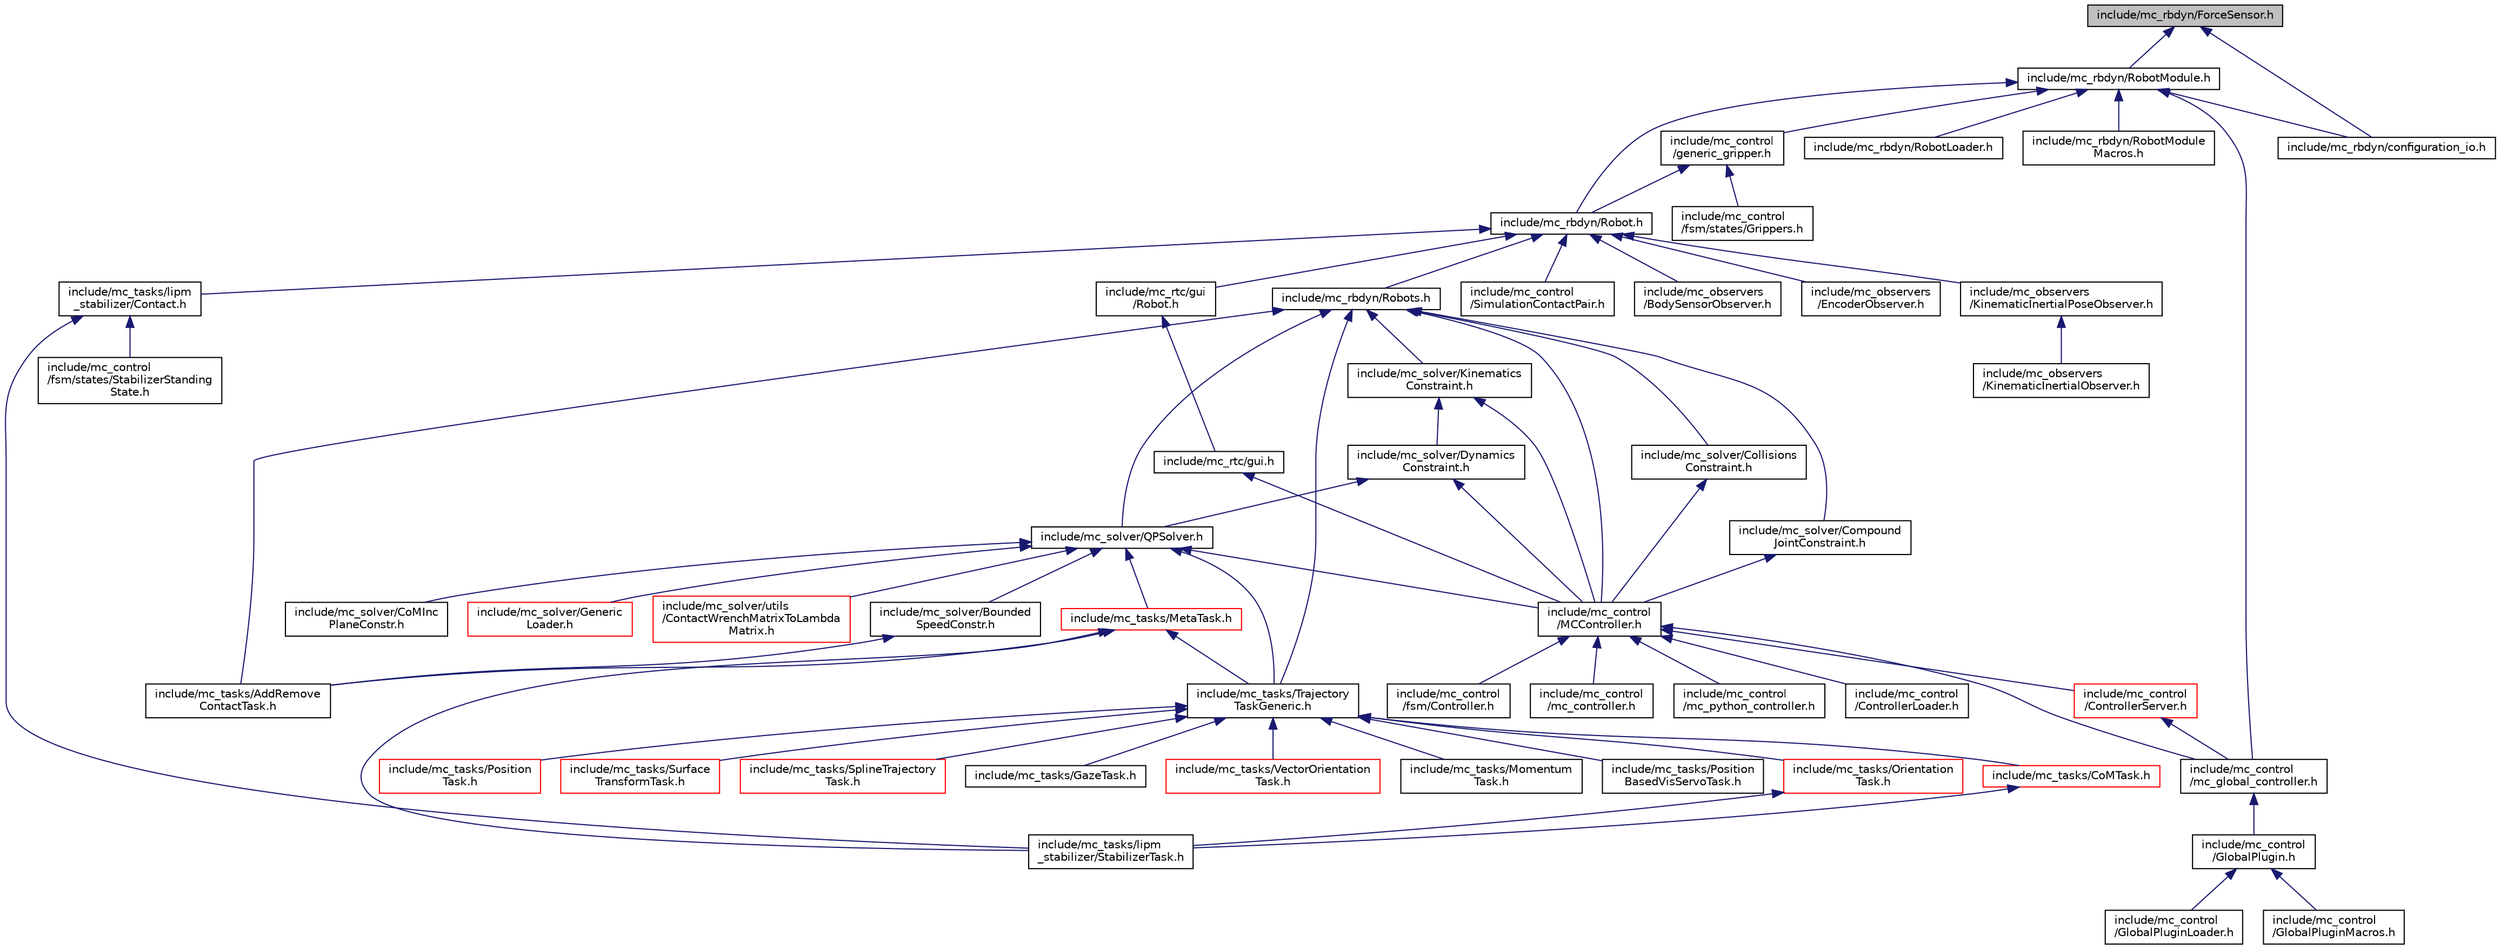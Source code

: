 digraph "include/mc_rbdyn/ForceSensor.h"
{
 // INTERACTIVE_SVG=YES
  edge [fontname="Helvetica",fontsize="10",labelfontname="Helvetica",labelfontsize="10"];
  node [fontname="Helvetica",fontsize="10",shape=record];
  Node6 [label="include/mc_rbdyn/ForceSensor.h",height=0.2,width=0.4,color="black", fillcolor="grey75", style="filled", fontcolor="black"];
  Node6 -> Node7 [dir="back",color="midnightblue",fontsize="10",style="solid",fontname="Helvetica"];
  Node7 [label="include/mc_rbdyn/RobotModule.h",height=0.2,width=0.4,color="black", fillcolor="white", style="filled",URL="$RobotModule_8h.html"];
  Node7 -> Node8 [dir="back",color="midnightblue",fontsize="10",style="solid",fontname="Helvetica"];
  Node8 [label="include/mc_rbdyn/Robot.h",height=0.2,width=0.4,color="black", fillcolor="white", style="filled",URL="$mc__rbdyn_2Robot_8h.html"];
  Node8 -> Node9 [dir="back",color="midnightblue",fontsize="10",style="solid",fontname="Helvetica"];
  Node9 [label="include/mc_rbdyn/Robots.h",height=0.2,width=0.4,color="black", fillcolor="white", style="filled",URL="$Robots_8h.html"];
  Node9 -> Node10 [dir="back",color="midnightblue",fontsize="10",style="solid",fontname="Helvetica"];
  Node10 [label="include/mc_solver/QPSolver.h",height=0.2,width=0.4,color="black", fillcolor="white", style="filled",URL="$QPSolver_8h.html"];
  Node10 -> Node11 [dir="back",color="midnightblue",fontsize="10",style="solid",fontname="Helvetica"];
  Node11 [label="include/mc_tasks/MetaTask.h",height=0.2,width=0.4,color="red", fillcolor="white", style="filled",URL="$MetaTask_8h.html"];
  Node11 -> Node41 [dir="back",color="midnightblue",fontsize="10",style="solid",fontname="Helvetica"];
  Node41 [label="include/mc_tasks/Trajectory\lTaskGeneric.h",height=0.2,width=0.4,color="black", fillcolor="white", style="filled",URL="$TrajectoryTaskGeneric_8h.html"];
  Node41 -> Node42 [dir="back",color="midnightblue",fontsize="10",style="solid",fontname="Helvetica"];
  Node42 [label="include/mc_tasks/Orientation\lTask.h",height=0.2,width=0.4,color="red", fillcolor="white", style="filled",URL="$OrientationTask_8h.html"];
  Node42 -> Node46 [dir="back",color="midnightblue",fontsize="10",style="solid",fontname="Helvetica"];
  Node46 [label="include/mc_tasks/lipm\l_stabilizer/StabilizerTask.h",height=0.2,width=0.4,color="black", fillcolor="white", style="filled",URL="$StabilizerTask_8h.html"];
  Node41 -> Node47 [dir="back",color="midnightblue",fontsize="10",style="solid",fontname="Helvetica"];
  Node47 [label="include/mc_tasks/Position\lTask.h",height=0.2,width=0.4,color="red", fillcolor="white", style="filled",URL="$PositionTask_8h.html"];
  Node41 -> Node48 [dir="back",color="midnightblue",fontsize="10",style="solid",fontname="Helvetica"];
  Node48 [label="include/mc_tasks/CoMTask.h",height=0.2,width=0.4,color="red", fillcolor="white", style="filled",URL="$CoMTask_8h.html"];
  Node48 -> Node46 [dir="back",color="midnightblue",fontsize="10",style="solid",fontname="Helvetica"];
  Node41 -> Node49 [dir="back",color="midnightblue",fontsize="10",style="solid",fontname="Helvetica"];
  Node49 [label="include/mc_tasks/Surface\lTransformTask.h",height=0.2,width=0.4,color="red", fillcolor="white", style="filled",URL="$SurfaceTransformTask_8h.html"];
  Node41 -> Node54 [dir="back",color="midnightblue",fontsize="10",style="solid",fontname="Helvetica"];
  Node54 [label="include/mc_tasks/SplineTrajectory\lTask.h",height=0.2,width=0.4,color="red", fillcolor="white", style="filled",URL="$SplineTrajectoryTask_8h.html"];
  Node41 -> Node57 [dir="back",color="midnightblue",fontsize="10",style="solid",fontname="Helvetica"];
  Node57 [label="include/mc_tasks/GazeTask.h",height=0.2,width=0.4,color="black", fillcolor="white", style="filled",URL="$GazeTask_8h.html"];
  Node41 -> Node58 [dir="back",color="midnightblue",fontsize="10",style="solid",fontname="Helvetica"];
  Node58 [label="include/mc_tasks/VectorOrientation\lTask.h",height=0.2,width=0.4,color="red", fillcolor="white", style="filled",URL="$VectorOrientationTask_8h.html"];
  Node41 -> Node62 [dir="back",color="midnightblue",fontsize="10",style="solid",fontname="Helvetica"];
  Node62 [label="include/mc_tasks/Momentum\lTask.h",height=0.2,width=0.4,color="black", fillcolor="white", style="filled",URL="$MomentumTask_8h.html"];
  Node41 -> Node63 [dir="back",color="midnightblue",fontsize="10",style="solid",fontname="Helvetica"];
  Node63 [label="include/mc_tasks/Position\lBasedVisServoTask.h",height=0.2,width=0.4,color="black", fillcolor="white", style="filled",URL="$PositionBasedVisServoTask_8h.html"];
  Node11 -> Node64 [dir="back",color="midnightblue",fontsize="10",style="solid",fontname="Helvetica"];
  Node64 [label="include/mc_tasks/AddRemove\lContactTask.h",height=0.2,width=0.4,color="black", fillcolor="white", style="filled",URL="$AddRemoveContactTask_8h.html"];
  Node11 -> Node46 [dir="back",color="midnightblue",fontsize="10",style="solid",fontname="Helvetica"];
  Node10 -> Node16 [dir="back",color="midnightblue",fontsize="10",style="solid",fontname="Helvetica"];
  Node16 [label="include/mc_control\l/MCController.h",height=0.2,width=0.4,color="black", fillcolor="white", style="filled",URL="$MCController_8h.html"];
  Node16 -> Node17 [dir="back",color="midnightblue",fontsize="10",style="solid",fontname="Helvetica"];
  Node17 [label="include/mc_control\l/ControllerServer.h",height=0.2,width=0.4,color="red", fillcolor="white", style="filled",URL="$ControllerServer_8h.html"];
  Node17 -> Node19 [dir="back",color="midnightblue",fontsize="10",style="solid",fontname="Helvetica"];
  Node19 [label="include/mc_control\l/mc_global_controller.h",height=0.2,width=0.4,color="black", fillcolor="white", style="filled",URL="$mc__global__controller_8h.html"];
  Node19 -> Node20 [dir="back",color="midnightblue",fontsize="10",style="solid",fontname="Helvetica"];
  Node20 [label="include/mc_control\l/GlobalPlugin.h",height=0.2,width=0.4,color="black", fillcolor="white", style="filled",URL="$GlobalPlugin_8h.html"];
  Node20 -> Node21 [dir="back",color="midnightblue",fontsize="10",style="solid",fontname="Helvetica"];
  Node21 [label="include/mc_control\l/GlobalPluginLoader.h",height=0.2,width=0.4,color="black", fillcolor="white", style="filled",URL="$GlobalPluginLoader_8h.html"];
  Node20 -> Node22 [dir="back",color="midnightblue",fontsize="10",style="solid",fontname="Helvetica"];
  Node22 [label="include/mc_control\l/GlobalPluginMacros.h",height=0.2,width=0.4,color="black", fillcolor="white", style="filled",URL="$GlobalPluginMacros_8h.html"];
  Node16 -> Node23 [dir="back",color="midnightblue",fontsize="10",style="solid",fontname="Helvetica"];
  Node23 [label="include/mc_control\l/ControllerLoader.h",height=0.2,width=0.4,color="black", fillcolor="white", style="filled",URL="$ControllerLoader_8h.html"];
  Node16 -> Node24 [dir="back",color="midnightblue",fontsize="10",style="solid",fontname="Helvetica"];
  Node24 [label="include/mc_control\l/fsm/Controller.h",height=0.2,width=0.4,color="black", fillcolor="white", style="filled",URL="$Controller_8h.html"];
  Node16 -> Node19 [dir="back",color="midnightblue",fontsize="10",style="solid",fontname="Helvetica"];
  Node16 -> Node25 [dir="back",color="midnightblue",fontsize="10",style="solid",fontname="Helvetica"];
  Node25 [label="include/mc_control\l/mc_controller.h",height=0.2,width=0.4,color="black", fillcolor="white", style="filled",URL="$mc__controller_8h.html"];
  Node16 -> Node26 [dir="back",color="midnightblue",fontsize="10",style="solid",fontname="Helvetica"];
  Node26 [label="include/mc_control\l/mc_python_controller.h",height=0.2,width=0.4,color="black", fillcolor="white", style="filled",URL="$mc__python__controller_8h.html"];
  Node10 -> Node41 [dir="back",color="midnightblue",fontsize="10",style="solid",fontname="Helvetica"];
  Node10 -> Node66 [dir="back",color="midnightblue",fontsize="10",style="solid",fontname="Helvetica"];
  Node66 [label="include/mc_solver/Bounded\lSpeedConstr.h",height=0.2,width=0.4,color="black", fillcolor="white", style="filled",URL="$BoundedSpeedConstr_8h.html"];
  Node66 -> Node64 [dir="back",color="midnightblue",fontsize="10",style="solid",fontname="Helvetica"];
  Node10 -> Node67 [dir="back",color="midnightblue",fontsize="10",style="solid",fontname="Helvetica"];
  Node67 [label="include/mc_solver/CoMInc\lPlaneConstr.h",height=0.2,width=0.4,color="black", fillcolor="white", style="filled",URL="$CoMIncPlaneConstr_8h.html"];
  Node10 -> Node68 [dir="back",color="midnightblue",fontsize="10",style="solid",fontname="Helvetica"];
  Node68 [label="include/mc_solver/Generic\lLoader.h",height=0.2,width=0.4,color="red", fillcolor="white", style="filled",URL="$GenericLoader_8h.html"];
  Node10 -> Node70 [dir="back",color="midnightblue",fontsize="10",style="solid",fontname="Helvetica"];
  Node70 [label="include/mc_solver/utils\l/ContactWrenchMatrixToLambda\lMatrix.h",height=0.2,width=0.4,color="red", fillcolor="white", style="filled",URL="$ContactWrenchMatrixToLambdaMatrix_8h.html"];
  Node9 -> Node76 [dir="back",color="midnightblue",fontsize="10",style="solid",fontname="Helvetica"];
  Node76 [label="include/mc_solver/Kinematics\lConstraint.h",height=0.2,width=0.4,color="black", fillcolor="white", style="filled",URL="$KinematicsConstraint_8h.html"];
  Node76 -> Node77 [dir="back",color="midnightblue",fontsize="10",style="solid",fontname="Helvetica"];
  Node77 [label="include/mc_solver/Dynamics\lConstraint.h",height=0.2,width=0.4,color="black", fillcolor="white", style="filled",URL="$DynamicsConstraint_8h.html"];
  Node77 -> Node10 [dir="back",color="midnightblue",fontsize="10",style="solid",fontname="Helvetica"];
  Node77 -> Node16 [dir="back",color="midnightblue",fontsize="10",style="solid",fontname="Helvetica"];
  Node76 -> Node16 [dir="back",color="midnightblue",fontsize="10",style="solid",fontname="Helvetica"];
  Node9 -> Node16 [dir="back",color="midnightblue",fontsize="10",style="solid",fontname="Helvetica"];
  Node9 -> Node78 [dir="back",color="midnightblue",fontsize="10",style="solid",fontname="Helvetica"];
  Node78 [label="include/mc_solver/Collisions\lConstraint.h",height=0.2,width=0.4,color="black", fillcolor="white", style="filled",URL="$CollisionsConstraint_8h.html"];
  Node78 -> Node16 [dir="back",color="midnightblue",fontsize="10",style="solid",fontname="Helvetica"];
  Node9 -> Node79 [dir="back",color="midnightblue",fontsize="10",style="solid",fontname="Helvetica"];
  Node79 [label="include/mc_solver/Compound\lJointConstraint.h",height=0.2,width=0.4,color="black", fillcolor="white", style="filled",URL="$CompoundJointConstraint_8h.html"];
  Node79 -> Node16 [dir="back",color="midnightblue",fontsize="10",style="solid",fontname="Helvetica"];
  Node9 -> Node41 [dir="back",color="midnightblue",fontsize="10",style="solid",fontname="Helvetica"];
  Node9 -> Node64 [dir="back",color="midnightblue",fontsize="10",style="solid",fontname="Helvetica"];
  Node8 -> Node80 [dir="back",color="midnightblue",fontsize="10",style="solid",fontname="Helvetica"];
  Node80 [label="include/mc_rtc/gui\l/Robot.h",height=0.2,width=0.4,color="black", fillcolor="white", style="filled",URL="$mc__rtc_2gui_2Robot_8h.html"];
  Node80 -> Node81 [dir="back",color="midnightblue",fontsize="10",style="solid",fontname="Helvetica"];
  Node81 [label="include/mc_rtc/gui.h",height=0.2,width=0.4,color="black", fillcolor="white", style="filled",URL="$gui_8h.html"];
  Node81 -> Node16 [dir="back",color="midnightblue",fontsize="10",style="solid",fontname="Helvetica"];
  Node8 -> Node82 [dir="back",color="midnightblue",fontsize="10",style="solid",fontname="Helvetica"];
  Node82 [label="include/mc_tasks/lipm\l_stabilizer/Contact.h",height=0.2,width=0.4,color="black", fillcolor="white", style="filled",URL="$mc__tasks_2lipm__stabilizer_2Contact_8h.html"];
  Node82 -> Node40 [dir="back",color="midnightblue",fontsize="10",style="solid",fontname="Helvetica"];
  Node40 [label="include/mc_control\l/fsm/states/StabilizerStanding\lState.h",height=0.2,width=0.4,color="black", fillcolor="white", style="filled",URL="$StabilizerStandingState_8h.html"];
  Node82 -> Node46 [dir="back",color="midnightblue",fontsize="10",style="solid",fontname="Helvetica"];
  Node8 -> Node83 [dir="back",color="midnightblue",fontsize="10",style="solid",fontname="Helvetica"];
  Node83 [label="include/mc_control\l/SimulationContactPair.h",height=0.2,width=0.4,color="black", fillcolor="white", style="filled",URL="$SimulationContactPair_8h.html"];
  Node8 -> Node84 [dir="back",color="midnightblue",fontsize="10",style="solid",fontname="Helvetica"];
  Node84 [label="include/mc_observers\l/BodySensorObserver.h",height=0.2,width=0.4,color="black", fillcolor="white", style="filled",URL="$BodySensorObserver_8h.html"];
  Node8 -> Node85 [dir="back",color="midnightblue",fontsize="10",style="solid",fontname="Helvetica"];
  Node85 [label="include/mc_observers\l/EncoderObserver.h",height=0.2,width=0.4,color="black", fillcolor="white", style="filled",URL="$EncoderObserver_8h.html"];
  Node8 -> Node86 [dir="back",color="midnightblue",fontsize="10",style="solid",fontname="Helvetica"];
  Node86 [label="include/mc_observers\l/KinematicInertialPoseObserver.h",height=0.2,width=0.4,color="black", fillcolor="white", style="filled",URL="$KinematicInertialPoseObserver_8h.html"];
  Node86 -> Node87 [dir="back",color="midnightblue",fontsize="10",style="solid",fontname="Helvetica"];
  Node87 [label="include/mc_observers\l/KinematicInertialObserver.h",height=0.2,width=0.4,color="black", fillcolor="white", style="filled",URL="$KinematicInertialObserver_8h.html"];
  Node7 -> Node88 [dir="back",color="midnightblue",fontsize="10",style="solid",fontname="Helvetica"];
  Node88 [label="include/mc_control\l/generic_gripper.h",height=0.2,width=0.4,color="black", fillcolor="white", style="filled",URL="$generic__gripper_8h.html"];
  Node88 -> Node8 [dir="back",color="midnightblue",fontsize="10",style="solid",fontname="Helvetica"];
  Node88 -> Node34 [dir="back",color="midnightblue",fontsize="10",style="solid",fontname="Helvetica"];
  Node34 [label="include/mc_control\l/fsm/states/Grippers.h",height=0.2,width=0.4,color="black", fillcolor="white", style="filled",URL="$Grippers_8h.html"];
  Node7 -> Node19 [dir="back",color="midnightblue",fontsize="10",style="solid",fontname="Helvetica"];
  Node7 -> Node89 [dir="back",color="midnightblue",fontsize="10",style="solid",fontname="Helvetica"];
  Node89 [label="include/mc_rbdyn/configuration_io.h",height=0.2,width=0.4,color="black", fillcolor="white", style="filled",URL="$configuration__io_8h.html"];
  Node7 -> Node90 [dir="back",color="midnightblue",fontsize="10",style="solid",fontname="Helvetica"];
  Node90 [label="include/mc_rbdyn/RobotLoader.h",height=0.2,width=0.4,color="black", fillcolor="white", style="filled",URL="$RobotLoader_8h.html"];
  Node7 -> Node91 [dir="back",color="midnightblue",fontsize="10",style="solid",fontname="Helvetica"];
  Node91 [label="include/mc_rbdyn/RobotModule\lMacros.h",height=0.2,width=0.4,color="black", fillcolor="white", style="filled",URL="$RobotModuleMacros_8h.html"];
  Node6 -> Node89 [dir="back",color="midnightblue",fontsize="10",style="solid",fontname="Helvetica"];
}
